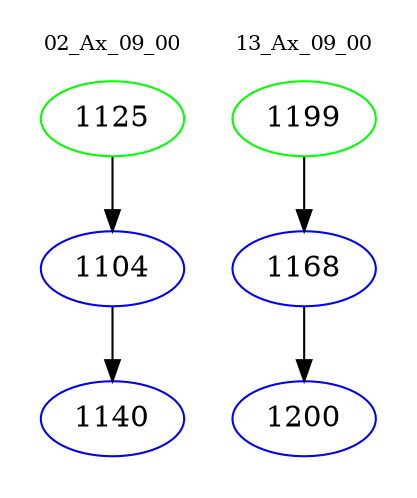 digraph{
subgraph cluster_0 {
color = white
label = "02_Ax_09_00";
fontsize=10;
T0_1125 [label="1125", color="green"]
T0_1125 -> T0_1104 [color="black"]
T0_1104 [label="1104", color="blue"]
T0_1104 -> T0_1140 [color="black"]
T0_1140 [label="1140", color="blue"]
}
subgraph cluster_1 {
color = white
label = "13_Ax_09_00";
fontsize=10;
T1_1199 [label="1199", color="green"]
T1_1199 -> T1_1168 [color="black"]
T1_1168 [label="1168", color="blue"]
T1_1168 -> T1_1200 [color="black"]
T1_1200 [label="1200", color="blue"]
}
}
